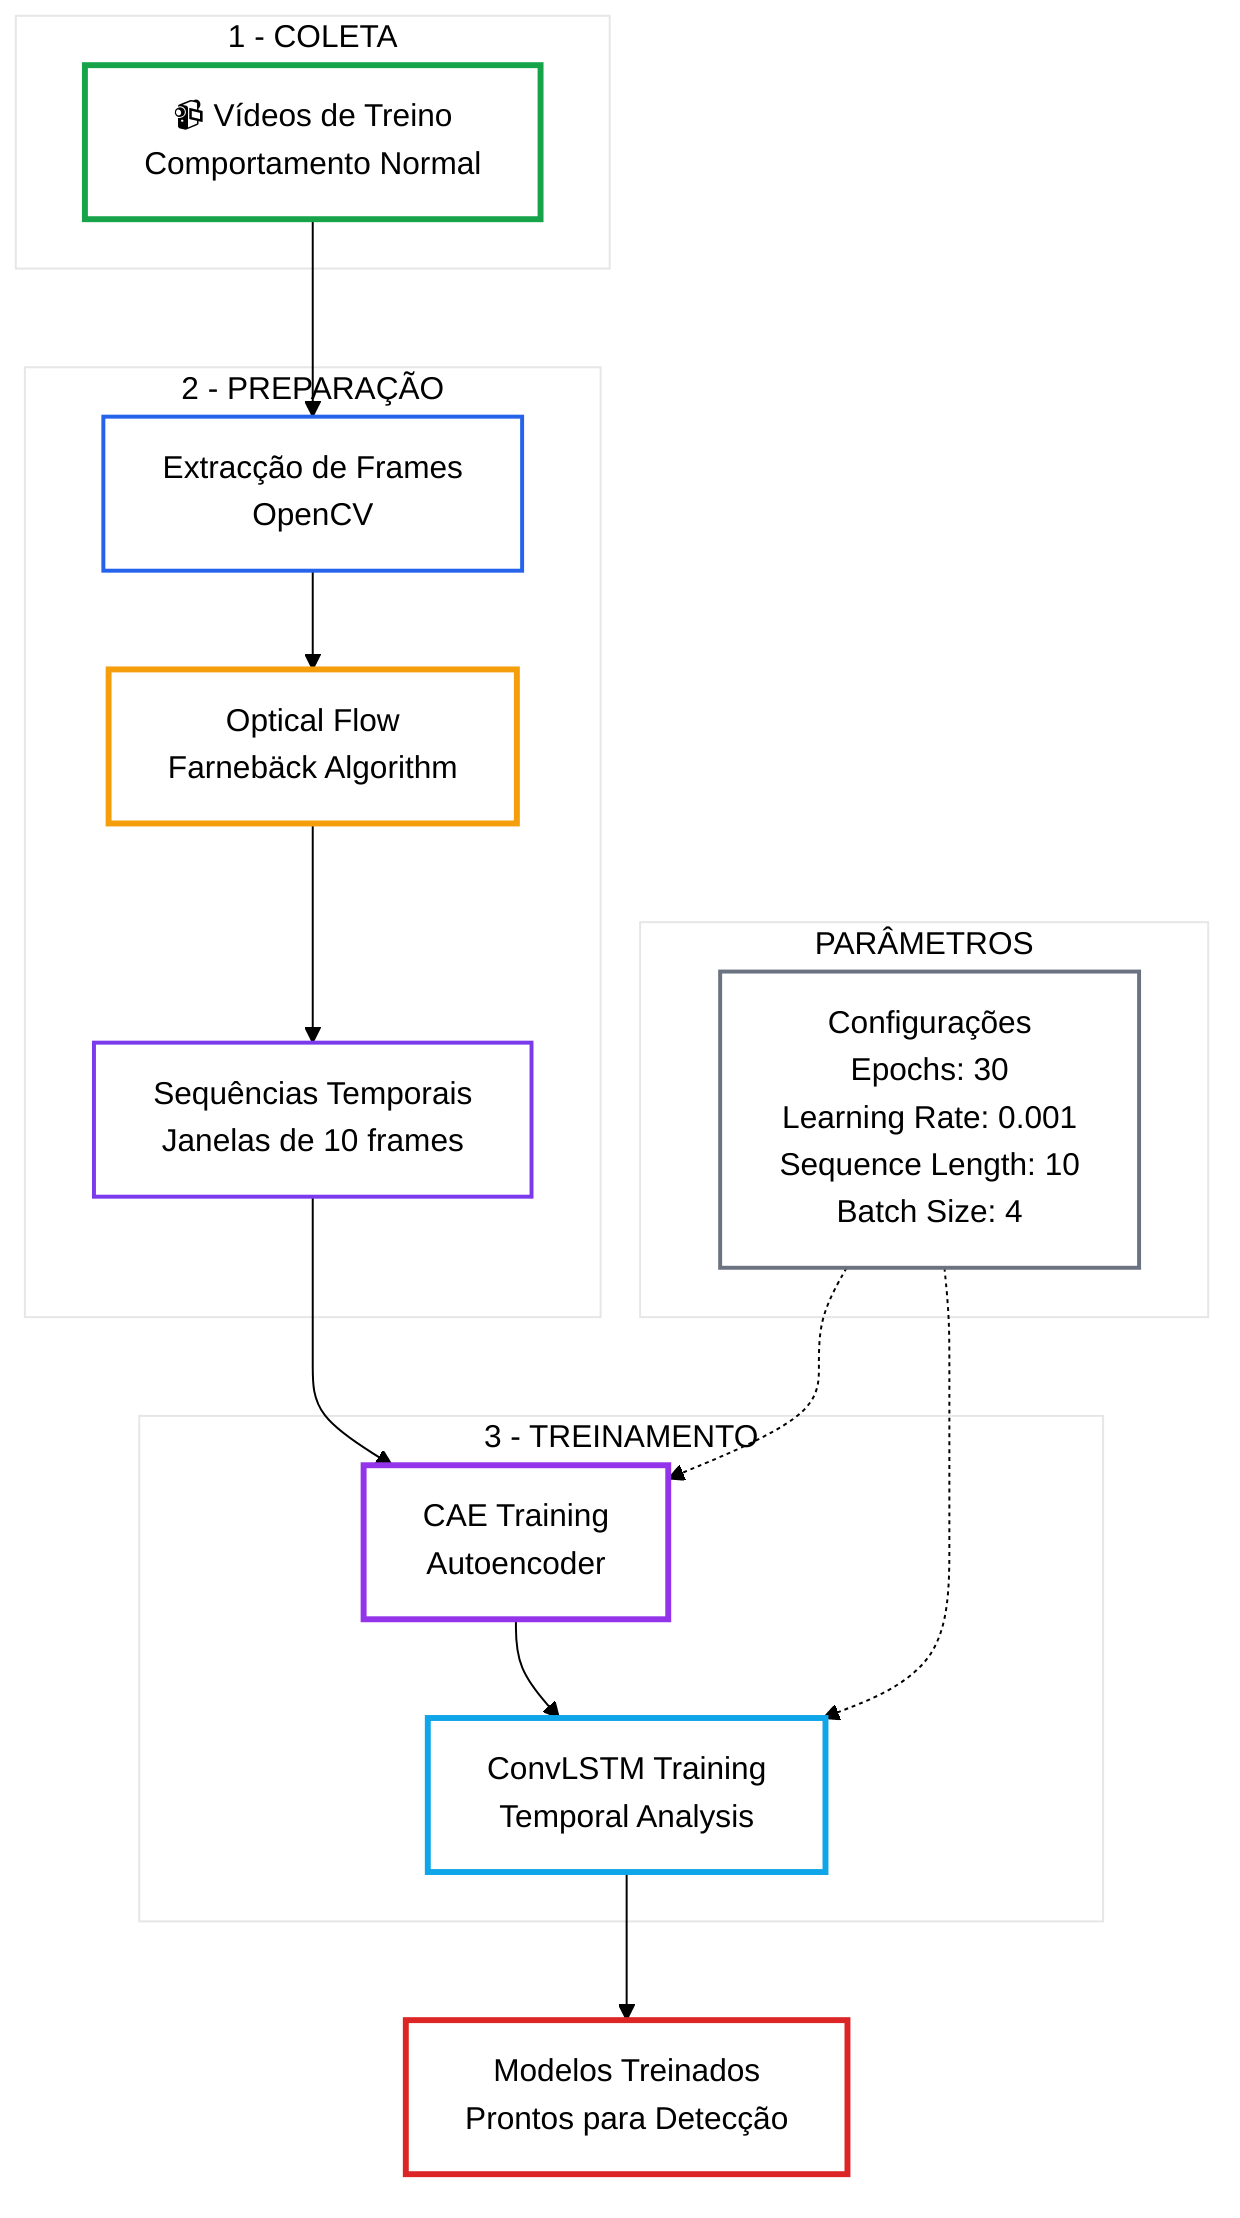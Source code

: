 %%{init: {'theme':'base', 'themeVariables': {'background': '#ffffff', 'primaryColor': '#ffffff', 'primaryTextColor': '#000000'}}}%%

flowchart TD
    subgraph "1 - COLETA"
        A[📹 Vídeos de Treino<br/>Comportamento Normal]
    end
    
    subgraph "2 - PREPARAÇÃO"
        B[Extracção de Frames<br/>OpenCV]
        C[Optical Flow<br/>Farnebäck Algorithm]
        D[Sequências Temporais<br/>Janelas de 10 frames]
    end
    
    subgraph "3 - TREINAMENTO"
        E[ CAE Training<br/>Autoencoder]
        F[ ConvLSTM Training<br/>Temporal Analysis]
    end
    
    subgraph "PARÂMETROS"
        G[Configurações<br/>Epochs: 30<br/>Learning Rate: 0.001<br/>Sequence Length: 10<br/>Batch Size: 4]
    end
    
    A --> B
    B --> C
    C --> D
    D --> E
    E --> F
    F --> H[Modelos Treinados<br/>Prontos para Detecção]
    
    G -.-> E
    G -.-> F
    
    style A fill:#ffffff,stroke:#16a34a,stroke-width:3px,color:#000000
    style B fill:#ffffff,stroke:#2563eb,stroke-width:2px,color:#000000
    style C fill:#ffffff,stroke:#f59e0b,stroke-width:3px,color:#000000
    style D fill:#ffffff,stroke:#7c3aed,stroke-width:2px,color:#000000
    style E fill:#ffffff,stroke:#9333ea,stroke-width:3px,color:#000000
    style F fill:#ffffff,stroke:#0ea5e9,stroke-width:3px,color:#000000
    style G fill:#ffffff,stroke:#6b7280,stroke-width:2px,color:#000000
    style H fill:#ffffff,stroke:#dc2626,stroke-width:3px,color:#000000